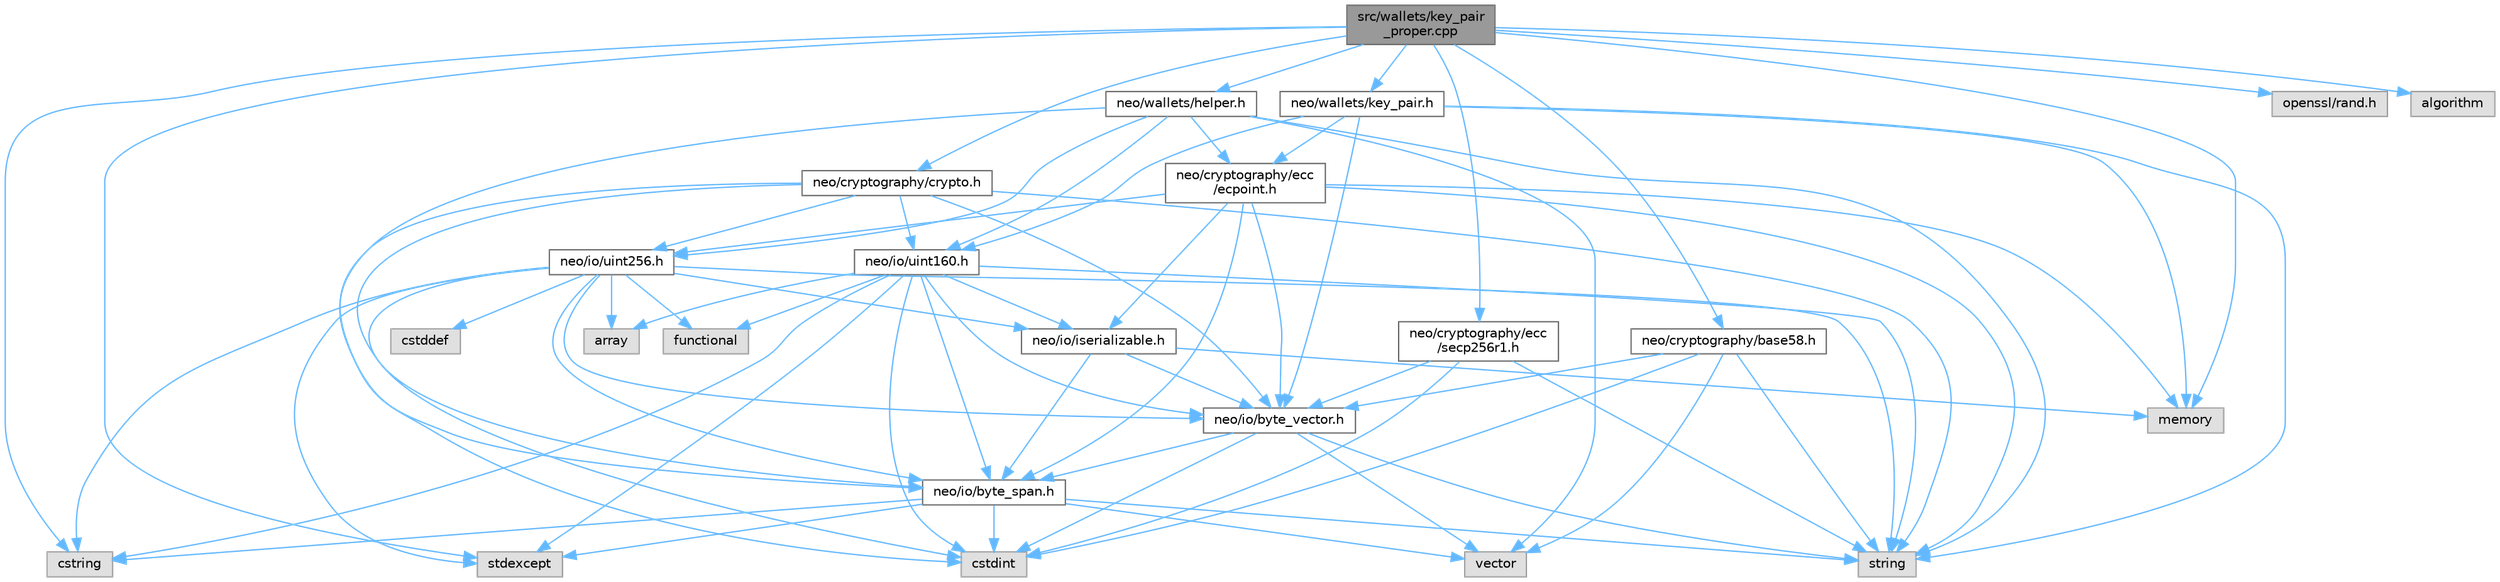 digraph "src/wallets/key_pair_proper.cpp"
{
 // LATEX_PDF_SIZE
  bgcolor="transparent";
  edge [fontname=Helvetica,fontsize=10,labelfontname=Helvetica,labelfontsize=10];
  node [fontname=Helvetica,fontsize=10,shape=box,height=0.2,width=0.4];
  Node1 [id="Node000001",label="src/wallets/key_pair\l_proper.cpp",height=0.2,width=0.4,color="gray40", fillcolor="grey60", style="filled", fontcolor="black",tooltip=" "];
  Node1 -> Node2 [id="edge1_Node000001_Node000002",color="steelblue1",style="solid",tooltip=" "];
  Node2 [id="Node000002",label="neo/cryptography/base58.h",height=0.2,width=0.4,color="grey40", fillcolor="white", style="filled",URL="$base58_8h.html",tooltip=" "];
  Node2 -> Node3 [id="edge2_Node000002_Node000003",color="steelblue1",style="solid",tooltip=" "];
  Node3 [id="Node000003",label="neo/io/byte_vector.h",height=0.2,width=0.4,color="grey40", fillcolor="white", style="filled",URL="$io_2byte__vector_8h.html",tooltip=" "];
  Node3 -> Node4 [id="edge3_Node000003_Node000004",color="steelblue1",style="solid",tooltip=" "];
  Node4 [id="Node000004",label="neo/io/byte_span.h",height=0.2,width=0.4,color="grey40", fillcolor="white", style="filled",URL="$io_2byte__span_8h.html",tooltip=" "];
  Node4 -> Node5 [id="edge4_Node000004_Node000005",color="steelblue1",style="solid",tooltip=" "];
  Node5 [id="Node000005",label="cstdint",height=0.2,width=0.4,color="grey60", fillcolor="#E0E0E0", style="filled",tooltip=" "];
  Node4 -> Node6 [id="edge5_Node000004_Node000006",color="steelblue1",style="solid",tooltip=" "];
  Node6 [id="Node000006",label="cstring",height=0.2,width=0.4,color="grey60", fillcolor="#E0E0E0", style="filled",tooltip=" "];
  Node4 -> Node7 [id="edge6_Node000004_Node000007",color="steelblue1",style="solid",tooltip=" "];
  Node7 [id="Node000007",label="stdexcept",height=0.2,width=0.4,color="grey60", fillcolor="#E0E0E0", style="filled",tooltip=" "];
  Node4 -> Node8 [id="edge7_Node000004_Node000008",color="steelblue1",style="solid",tooltip=" "];
  Node8 [id="Node000008",label="string",height=0.2,width=0.4,color="grey60", fillcolor="#E0E0E0", style="filled",tooltip=" "];
  Node4 -> Node9 [id="edge8_Node000004_Node000009",color="steelblue1",style="solid",tooltip=" "];
  Node9 [id="Node000009",label="vector",height=0.2,width=0.4,color="grey60", fillcolor="#E0E0E0", style="filled",tooltip=" "];
  Node3 -> Node5 [id="edge9_Node000003_Node000005",color="steelblue1",style="solid",tooltip=" "];
  Node3 -> Node8 [id="edge10_Node000003_Node000008",color="steelblue1",style="solid",tooltip=" "];
  Node3 -> Node9 [id="edge11_Node000003_Node000009",color="steelblue1",style="solid",tooltip=" "];
  Node2 -> Node5 [id="edge12_Node000002_Node000005",color="steelblue1",style="solid",tooltip=" "];
  Node2 -> Node8 [id="edge13_Node000002_Node000008",color="steelblue1",style="solid",tooltip=" "];
  Node2 -> Node9 [id="edge14_Node000002_Node000009",color="steelblue1",style="solid",tooltip=" "];
  Node1 -> Node10 [id="edge15_Node000001_Node000010",color="steelblue1",style="solid",tooltip=" "];
  Node10 [id="Node000010",label="neo/cryptography/crypto.h",height=0.2,width=0.4,color="grey40", fillcolor="white", style="filled",URL="$crypto_8h.html",tooltip=" "];
  Node10 -> Node4 [id="edge16_Node000010_Node000004",color="steelblue1",style="solid",tooltip=" "];
  Node10 -> Node3 [id="edge17_Node000010_Node000003",color="steelblue1",style="solid",tooltip=" "];
  Node10 -> Node11 [id="edge18_Node000010_Node000011",color="steelblue1",style="solid",tooltip=" "];
  Node11 [id="Node000011",label="neo/io/uint160.h",height=0.2,width=0.4,color="grey40", fillcolor="white", style="filled",URL="$uint160_8h.html",tooltip=" "];
  Node11 -> Node4 [id="edge19_Node000011_Node000004",color="steelblue1",style="solid",tooltip=" "];
  Node11 -> Node3 [id="edge20_Node000011_Node000003",color="steelblue1",style="solid",tooltip=" "];
  Node11 -> Node12 [id="edge21_Node000011_Node000012",color="steelblue1",style="solid",tooltip=" "];
  Node12 [id="Node000012",label="neo/io/iserializable.h",height=0.2,width=0.4,color="grey40", fillcolor="white", style="filled",URL="$iserializable_8h.html",tooltip=" "];
  Node12 -> Node4 [id="edge22_Node000012_Node000004",color="steelblue1",style="solid",tooltip=" "];
  Node12 -> Node3 [id="edge23_Node000012_Node000003",color="steelblue1",style="solid",tooltip=" "];
  Node12 -> Node13 [id="edge24_Node000012_Node000013",color="steelblue1",style="solid",tooltip=" "];
  Node13 [id="Node000013",label="memory",height=0.2,width=0.4,color="grey60", fillcolor="#E0E0E0", style="filled",tooltip=" "];
  Node11 -> Node14 [id="edge25_Node000011_Node000014",color="steelblue1",style="solid",tooltip=" "];
  Node14 [id="Node000014",label="array",height=0.2,width=0.4,color="grey60", fillcolor="#E0E0E0", style="filled",tooltip=" "];
  Node11 -> Node5 [id="edge26_Node000011_Node000005",color="steelblue1",style="solid",tooltip=" "];
  Node11 -> Node6 [id="edge27_Node000011_Node000006",color="steelblue1",style="solid",tooltip=" "];
  Node11 -> Node15 [id="edge28_Node000011_Node000015",color="steelblue1",style="solid",tooltip=" "];
  Node15 [id="Node000015",label="functional",height=0.2,width=0.4,color="grey60", fillcolor="#E0E0E0", style="filled",tooltip=" "];
  Node11 -> Node7 [id="edge29_Node000011_Node000007",color="steelblue1",style="solid",tooltip=" "];
  Node11 -> Node8 [id="edge30_Node000011_Node000008",color="steelblue1",style="solid",tooltip=" "];
  Node10 -> Node16 [id="edge31_Node000010_Node000016",color="steelblue1",style="solid",tooltip=" "];
  Node16 [id="Node000016",label="neo/io/uint256.h",height=0.2,width=0.4,color="grey40", fillcolor="white", style="filled",URL="$uint256_8h.html",tooltip=" "];
  Node16 -> Node4 [id="edge32_Node000016_Node000004",color="steelblue1",style="solid",tooltip=" "];
  Node16 -> Node3 [id="edge33_Node000016_Node000003",color="steelblue1",style="solid",tooltip=" "];
  Node16 -> Node12 [id="edge34_Node000016_Node000012",color="steelblue1",style="solid",tooltip=" "];
  Node16 -> Node14 [id="edge35_Node000016_Node000014",color="steelblue1",style="solid",tooltip=" "];
  Node16 -> Node17 [id="edge36_Node000016_Node000017",color="steelblue1",style="solid",tooltip=" "];
  Node17 [id="Node000017",label="cstddef",height=0.2,width=0.4,color="grey60", fillcolor="#E0E0E0", style="filled",tooltip=" "];
  Node16 -> Node5 [id="edge37_Node000016_Node000005",color="steelblue1",style="solid",tooltip=" "];
  Node16 -> Node6 [id="edge38_Node000016_Node000006",color="steelblue1",style="solid",tooltip=" "];
  Node16 -> Node15 [id="edge39_Node000016_Node000015",color="steelblue1",style="solid",tooltip=" "];
  Node16 -> Node7 [id="edge40_Node000016_Node000007",color="steelblue1",style="solid",tooltip=" "];
  Node16 -> Node8 [id="edge41_Node000016_Node000008",color="steelblue1",style="solid",tooltip=" "];
  Node10 -> Node5 [id="edge42_Node000010_Node000005",color="steelblue1",style="solid",tooltip=" "];
  Node10 -> Node8 [id="edge43_Node000010_Node000008",color="steelblue1",style="solid",tooltip=" "];
  Node1 -> Node18 [id="edge44_Node000001_Node000018",color="steelblue1",style="solid",tooltip=" "];
  Node18 [id="Node000018",label="neo/cryptography/ecc\l/secp256r1.h",height=0.2,width=0.4,color="grey40", fillcolor="white", style="filled",URL="$secp256r1_8h.html",tooltip=" "];
  Node18 -> Node3 [id="edge45_Node000018_Node000003",color="steelblue1",style="solid",tooltip=" "];
  Node18 -> Node5 [id="edge46_Node000018_Node000005",color="steelblue1",style="solid",tooltip=" "];
  Node18 -> Node8 [id="edge47_Node000018_Node000008",color="steelblue1",style="solid",tooltip=" "];
  Node1 -> Node19 [id="edge48_Node000001_Node000019",color="steelblue1",style="solid",tooltip=" "];
  Node19 [id="Node000019",label="neo/wallets/helper.h",height=0.2,width=0.4,color="grey40", fillcolor="white", style="filled",URL="$helper_8h.html",tooltip=" "];
  Node19 -> Node20 [id="edge49_Node000019_Node000020",color="steelblue1",style="solid",tooltip=" "];
  Node20 [id="Node000020",label="neo/cryptography/ecc\l/ecpoint.h",height=0.2,width=0.4,color="grey40", fillcolor="white", style="filled",URL="$ecpoint_8h.html",tooltip=" "];
  Node20 -> Node4 [id="edge50_Node000020_Node000004",color="steelblue1",style="solid",tooltip=" "];
  Node20 -> Node3 [id="edge51_Node000020_Node000003",color="steelblue1",style="solid",tooltip=" "];
  Node20 -> Node12 [id="edge52_Node000020_Node000012",color="steelblue1",style="solid",tooltip=" "];
  Node20 -> Node16 [id="edge53_Node000020_Node000016",color="steelblue1",style="solid",tooltip=" "];
  Node20 -> Node13 [id="edge54_Node000020_Node000013",color="steelblue1",style="solid",tooltip=" "];
  Node20 -> Node8 [id="edge55_Node000020_Node000008",color="steelblue1",style="solid",tooltip=" "];
  Node19 -> Node4 [id="edge56_Node000019_Node000004",color="steelblue1",style="solid",tooltip=" "];
  Node19 -> Node11 [id="edge57_Node000019_Node000011",color="steelblue1",style="solid",tooltip=" "];
  Node19 -> Node16 [id="edge58_Node000019_Node000016",color="steelblue1",style="solid",tooltip=" "];
  Node19 -> Node8 [id="edge59_Node000019_Node000008",color="steelblue1",style="solid",tooltip=" "];
  Node19 -> Node9 [id="edge60_Node000019_Node000009",color="steelblue1",style="solid",tooltip=" "];
  Node1 -> Node21 [id="edge61_Node000001_Node000021",color="steelblue1",style="solid",tooltip=" "];
  Node21 [id="Node000021",label="neo/wallets/key_pair.h",height=0.2,width=0.4,color="grey40", fillcolor="white", style="filled",URL="$wallets_2key__pair_8h.html",tooltip=" "];
  Node21 -> Node20 [id="edge62_Node000021_Node000020",color="steelblue1",style="solid",tooltip=" "];
  Node21 -> Node3 [id="edge63_Node000021_Node000003",color="steelblue1",style="solid",tooltip=" "];
  Node21 -> Node11 [id="edge64_Node000021_Node000011",color="steelblue1",style="solid",tooltip=" "];
  Node21 -> Node13 [id="edge65_Node000021_Node000013",color="steelblue1",style="solid",tooltip=" "];
  Node21 -> Node8 [id="edge66_Node000021_Node000008",color="steelblue1",style="solid",tooltip=" "];
  Node1 -> Node22 [id="edge67_Node000001_Node000022",color="steelblue1",style="solid",tooltip=" "];
  Node22 [id="Node000022",label="openssl/rand.h",height=0.2,width=0.4,color="grey60", fillcolor="#E0E0E0", style="filled",tooltip=" "];
  Node1 -> Node23 [id="edge68_Node000001_Node000023",color="steelblue1",style="solid",tooltip=" "];
  Node23 [id="Node000023",label="algorithm",height=0.2,width=0.4,color="grey60", fillcolor="#E0E0E0", style="filled",tooltip=" "];
  Node1 -> Node6 [id="edge69_Node000001_Node000006",color="steelblue1",style="solid",tooltip=" "];
  Node1 -> Node13 [id="edge70_Node000001_Node000013",color="steelblue1",style="solid",tooltip=" "];
  Node1 -> Node7 [id="edge71_Node000001_Node000007",color="steelblue1",style="solid",tooltip=" "];
}
